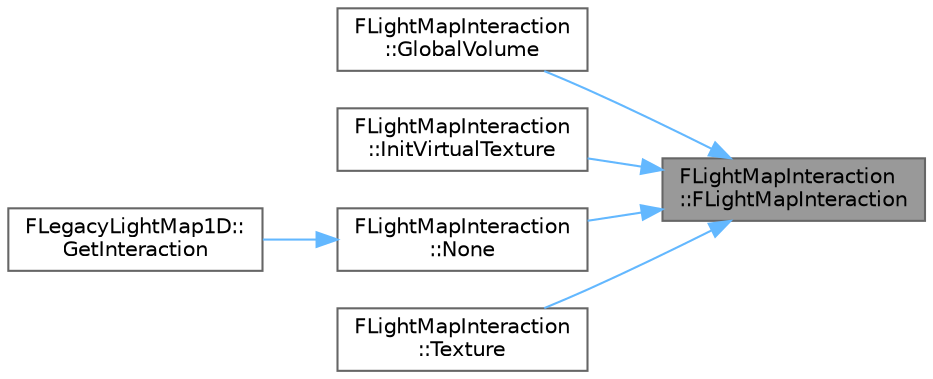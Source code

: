 digraph "FLightMapInteraction::FLightMapInteraction"
{
 // INTERACTIVE_SVG=YES
 // LATEX_PDF_SIZE
  bgcolor="transparent";
  edge [fontname=Helvetica,fontsize=10,labelfontname=Helvetica,labelfontsize=10];
  node [fontname=Helvetica,fontsize=10,shape=box,height=0.2,width=0.4];
  rankdir="RL";
  Node1 [id="Node000001",label="FLightMapInteraction\l::FLightMapInteraction",height=0.2,width=0.4,color="gray40", fillcolor="grey60", style="filled", fontcolor="black",tooltip="Default constructor."];
  Node1 -> Node2 [id="edge1_Node000001_Node000002",dir="back",color="steelblue1",style="solid",tooltip=" "];
  Node2 [id="Node000002",label="FLightMapInteraction\l::GlobalVolume",height=0.2,width=0.4,color="grey40", fillcolor="white", style="filled",URL="$d2/dc1/classFLightMapInteraction.html#afdd0cf7d2ecd8c8936933fa9c2fca97b",tooltip=" "];
  Node1 -> Node3 [id="edge2_Node000001_Node000003",dir="back",color="steelblue1",style="solid",tooltip=" "];
  Node3 [id="Node000003",label="FLightMapInteraction\l::InitVirtualTexture",height=0.2,width=0.4,color="grey40", fillcolor="white", style="filled",URL="$d2/dc1/classFLightMapInteraction.html#a4de34124b5c1eff3fc7aa14373559252",tooltip=" "];
  Node1 -> Node4 [id="edge3_Node000001_Node000004",dir="back",color="steelblue1",style="solid",tooltip=" "];
  Node4 [id="Node000004",label="FLightMapInteraction\l::None",height=0.2,width=0.4,color="grey40", fillcolor="white", style="filled",URL="$d2/dc1/classFLightMapInteraction.html#ae60853ec4069b25292c86c3dd2b7035c",tooltip=" "];
  Node4 -> Node5 [id="edge4_Node000004_Node000005",dir="back",color="steelblue1",style="solid",tooltip=" "];
  Node5 [id="Node000005",label="FLegacyLightMap1D::\lGetInteraction",height=0.2,width=0.4,color="grey40", fillcolor="white", style="filled",URL="$df/d80/classFLegacyLightMap1D.html#ae2de4be3b152130e406dcaadbc58218f",tooltip=" "];
  Node1 -> Node6 [id="edge5_Node000001_Node000006",dir="back",color="steelblue1",style="solid",tooltip=" "];
  Node6 [id="Node000006",label="FLightMapInteraction\l::Texture",height=0.2,width=0.4,color="grey40", fillcolor="white", style="filled",URL="$d2/dc1/classFLightMapInteraction.html#a8f7e59421542efac86806996074600ac",tooltip=" "];
}
